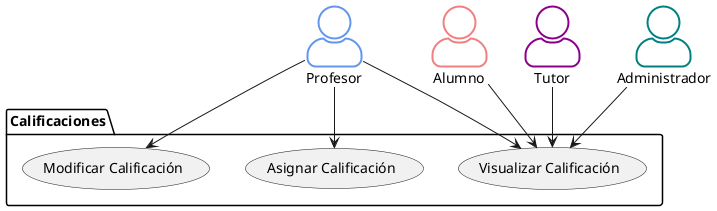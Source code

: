 @startuml calificaiones

skinparam actorStyle awesome
actor Profesor #transparent;line:cornflowerblue;line.bold;text:black
actor Alumno #transparent;line:lightcoral;line.bold;text:black
actor Tutor #transparent;line:darkmagenta;line.bold;text:black
actor Administrador #transparent;line:teal;line.bold;text:black

package Calificaciones {
  usecase "Asignar Calificación" as CU1 
  usecase "Visualizar Calificación" as CU2 
  usecase "Modificar Calificación" as CU3 
}
'Calificaciones
Profesor --> CU1
Profesor --> CU2
Profesor --> CU3
Alumno --> CU2
Tutor --> CU2
Administrador --> CU2

@enduml
